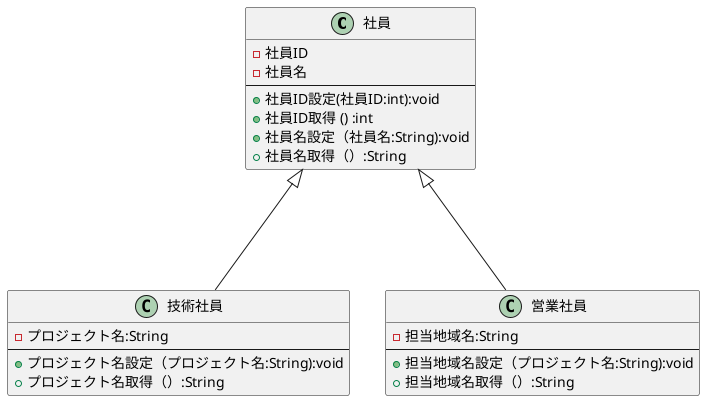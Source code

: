 @startuml
class 社員{
- 社員ID
- 社員名
---
+ 社員ID設定(社員ID:int):void
+ 社員ID取得 () :int
+ 社員名設定（社員名:String):void
+ 社員名取得（）:String
}
class 技術社員{
- プロジェクト名:String
---
+ プロジェクト名設定（プロジェクト名:String):void
+ プロジェクト名取得（）:String
}
class 営業社員{
- 担当地域名:String
---
+ 担当地域名設定（プロジェクト名:String):void
+ 担当地域名取得（）:String
}
社員<|--down- 技術社員
社員<|--down- 営業社員
@enduml